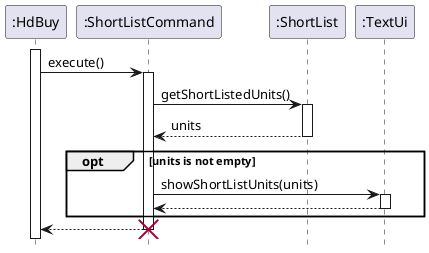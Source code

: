 @startuml
'https://plantuml.com/sequence-diagram
hide footbox
activate ":HdBuy"
        ":HdBuy" -> ":ShortListCommand": execute()
        activate  ":ShortListCommand"
         ":ShortListCommand" -> ":ShortList": getShortListedUnits()
        activate ":ShortList"
        ":ShortList" -->  ":ShortListCommand": units
        deactivate ":ShortList"
        opt units is not empty
             ":ShortListCommand" -> ":TextUi": showShortListUnits(units)
            activate ":TextUi"
             ":ShortListCommand" <-- ":TextUi"
            deactivate ":TextUi"
        end
        ":HdBuy" <--  ":ShortListCommand"
        destroy  ":ShortListCommand"
@enduml